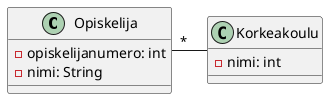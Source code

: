 @startuml
class Opiskelija {
-opiskelijanumero: int
-nimi: String
}

class Korkeakoulu {
-nimi: int
}
 
Opiskelija "*"  - Korkeakoulu
@enduml
